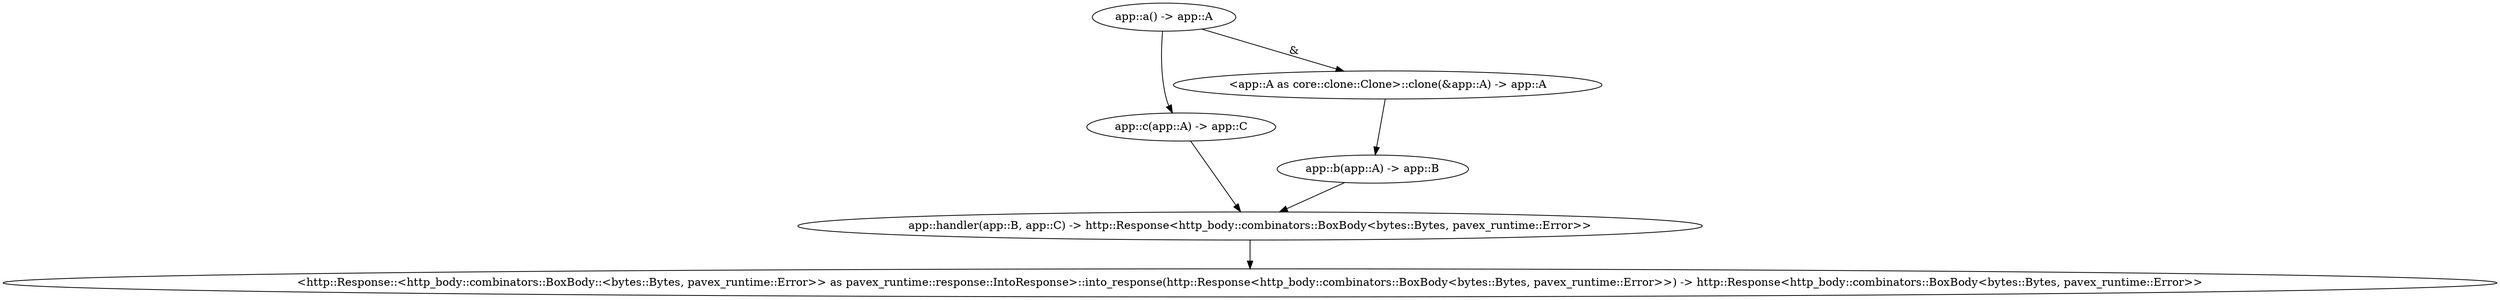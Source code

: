 digraph "GET /home" {
    0 [ label = "app::handler(app::B, app::C) -> http::Response<http_body::combinators::BoxBody<bytes::Bytes, pavex_runtime::Error>>"]
    1 [ label = "app::c(app::A) -> app::C"]
    2 [ label = "app::a() -> app::A"]
    3 [ label = "app::b(app::A) -> app::B"]
    4 [ label = "<http::Response::<http_body::combinators::BoxBody::<bytes::Bytes, pavex_runtime::Error>> as pavex_runtime::response::IntoResponse>::into_response(http::Response<http_body::combinators::BoxBody<bytes::Bytes, pavex_runtime::Error>>) -> http::Response<http_body::combinators::BoxBody<bytes::Bytes, pavex_runtime::Error>>"]
    5 [ label = "<app::A as core::clone::Clone>::clone(&app::A) -> app::A"]
    1 -> 0 [ ]
    2 -> 1 [ ]
    3 -> 0 [ ]
    0 -> 4 [ ]
    2 -> 5 [ label = "&"]
    5 -> 3 [ ]
}
digraph app_state {
    0 [ label = "crate::ApplicationState() -> crate::ApplicationState"]
}